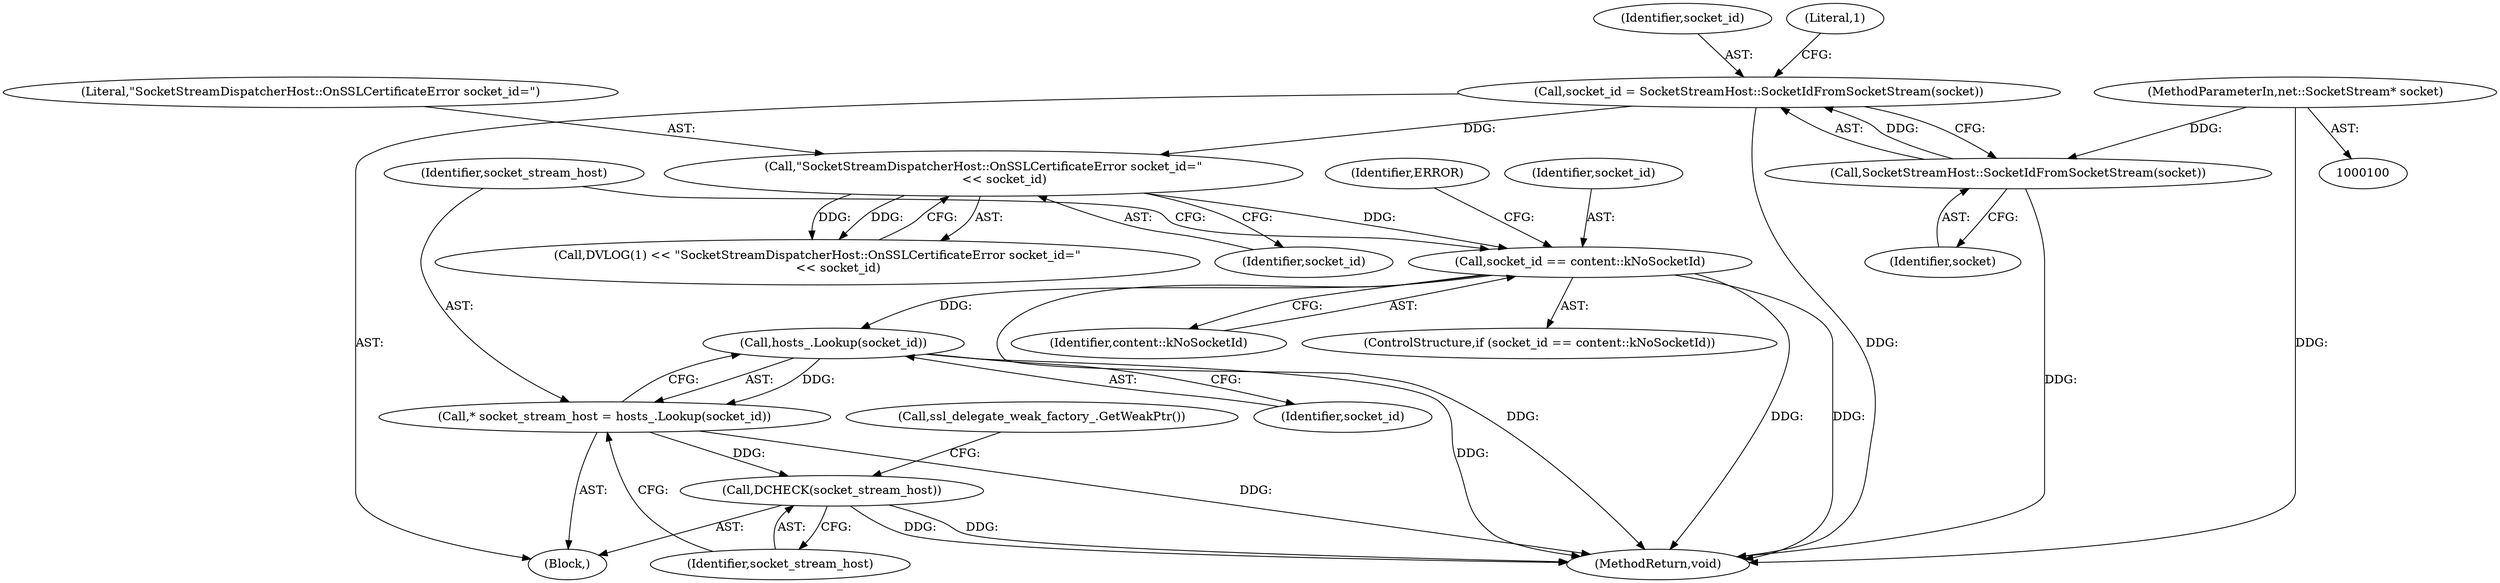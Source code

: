 digraph "0_Chrome_5385c44d9634d00b1cec2abf0fe7290d4205c7b0_3@API" {
"1000117" [label="(Call,socket_id == content::kNoSocketId)"];
"1000113" [label="(Call,\"SocketStreamDispatcherHost::OnSSLCertificateError socket_id=\"\n           << socket_id)"];
"1000106" [label="(Call,socket_id = SocketStreamHost::SocketIdFromSocketStream(socket))"];
"1000108" [label="(Call,SocketStreamHost::SocketIdFromSocketStream(socket))"];
"1000101" [label="(MethodParameterIn,net::SocketStream* socket)"];
"1000129" [label="(Call,hosts_.Lookup(socket_id))"];
"1000127" [label="(Call,* socket_stream_host = hosts_.Lookup(socket_id))"];
"1000131" [label="(Call,DCHECK(socket_stream_host))"];
"1000118" [label="(Identifier,socket_id)"];
"1000132" [label="(Identifier,socket_stream_host)"];
"1000113" [label="(Call,\"SocketStreamDispatcherHost::OnSSLCertificateError socket_id=\"\n           << socket_id)"];
"1000127" [label="(Call,* socket_stream_host = hosts_.Lookup(socket_id))"];
"1000110" [label="(Call,DVLOG(1) << \"SocketStreamDispatcherHost::OnSSLCertificateError socket_id=\"\n           << socket_id)"];
"1000119" [label="(Identifier,content::kNoSocketId)"];
"1000130" [label="(Identifier,socket_id)"];
"1000116" [label="(ControlStructure,if (socket_id == content::kNoSocketId))"];
"1000114" [label="(Literal,\"SocketStreamDispatcherHost::OnSSLCertificateError socket_id=\")"];
"1000131" [label="(Call,DCHECK(socket_stream_host))"];
"1000115" [label="(Identifier,socket_id)"];
"1000135" [label="(Call,ssl_delegate_weak_factory_.GetWeakPtr())"];
"1000128" [label="(Identifier,socket_stream_host)"];
"1000123" [label="(Identifier,ERROR)"];
"1000143" [label="(MethodReturn,void)"];
"1000109" [label="(Identifier,socket)"];
"1000107" [label="(Identifier,socket_id)"];
"1000129" [label="(Call,hosts_.Lookup(socket_id))"];
"1000104" [label="(Block,)"];
"1000101" [label="(MethodParameterIn,net::SocketStream* socket)"];
"1000117" [label="(Call,socket_id == content::kNoSocketId)"];
"1000108" [label="(Call,SocketStreamHost::SocketIdFromSocketStream(socket))"];
"1000112" [label="(Literal,1)"];
"1000106" [label="(Call,socket_id = SocketStreamHost::SocketIdFromSocketStream(socket))"];
"1000117" -> "1000116"  [label="AST: "];
"1000117" -> "1000119"  [label="CFG: "];
"1000118" -> "1000117"  [label="AST: "];
"1000119" -> "1000117"  [label="AST: "];
"1000123" -> "1000117"  [label="CFG: "];
"1000128" -> "1000117"  [label="CFG: "];
"1000117" -> "1000143"  [label="DDG: "];
"1000117" -> "1000143"  [label="DDG: "];
"1000117" -> "1000143"  [label="DDG: "];
"1000113" -> "1000117"  [label="DDG: "];
"1000117" -> "1000129"  [label="DDG: "];
"1000113" -> "1000110"  [label="AST: "];
"1000113" -> "1000115"  [label="CFG: "];
"1000114" -> "1000113"  [label="AST: "];
"1000115" -> "1000113"  [label="AST: "];
"1000110" -> "1000113"  [label="CFG: "];
"1000113" -> "1000110"  [label="DDG: "];
"1000113" -> "1000110"  [label="DDG: "];
"1000106" -> "1000113"  [label="DDG: "];
"1000106" -> "1000104"  [label="AST: "];
"1000106" -> "1000108"  [label="CFG: "];
"1000107" -> "1000106"  [label="AST: "];
"1000108" -> "1000106"  [label="AST: "];
"1000112" -> "1000106"  [label="CFG: "];
"1000106" -> "1000143"  [label="DDG: "];
"1000108" -> "1000106"  [label="DDG: "];
"1000108" -> "1000109"  [label="CFG: "];
"1000109" -> "1000108"  [label="AST: "];
"1000108" -> "1000143"  [label="DDG: "];
"1000101" -> "1000108"  [label="DDG: "];
"1000101" -> "1000100"  [label="AST: "];
"1000101" -> "1000143"  [label="DDG: "];
"1000129" -> "1000127"  [label="AST: "];
"1000129" -> "1000130"  [label="CFG: "];
"1000130" -> "1000129"  [label="AST: "];
"1000127" -> "1000129"  [label="CFG: "];
"1000129" -> "1000143"  [label="DDG: "];
"1000129" -> "1000127"  [label="DDG: "];
"1000127" -> "1000104"  [label="AST: "];
"1000128" -> "1000127"  [label="AST: "];
"1000132" -> "1000127"  [label="CFG: "];
"1000127" -> "1000143"  [label="DDG: "];
"1000127" -> "1000131"  [label="DDG: "];
"1000131" -> "1000104"  [label="AST: "];
"1000131" -> "1000132"  [label="CFG: "];
"1000132" -> "1000131"  [label="AST: "];
"1000135" -> "1000131"  [label="CFG: "];
"1000131" -> "1000143"  [label="DDG: "];
"1000131" -> "1000143"  [label="DDG: "];
}
